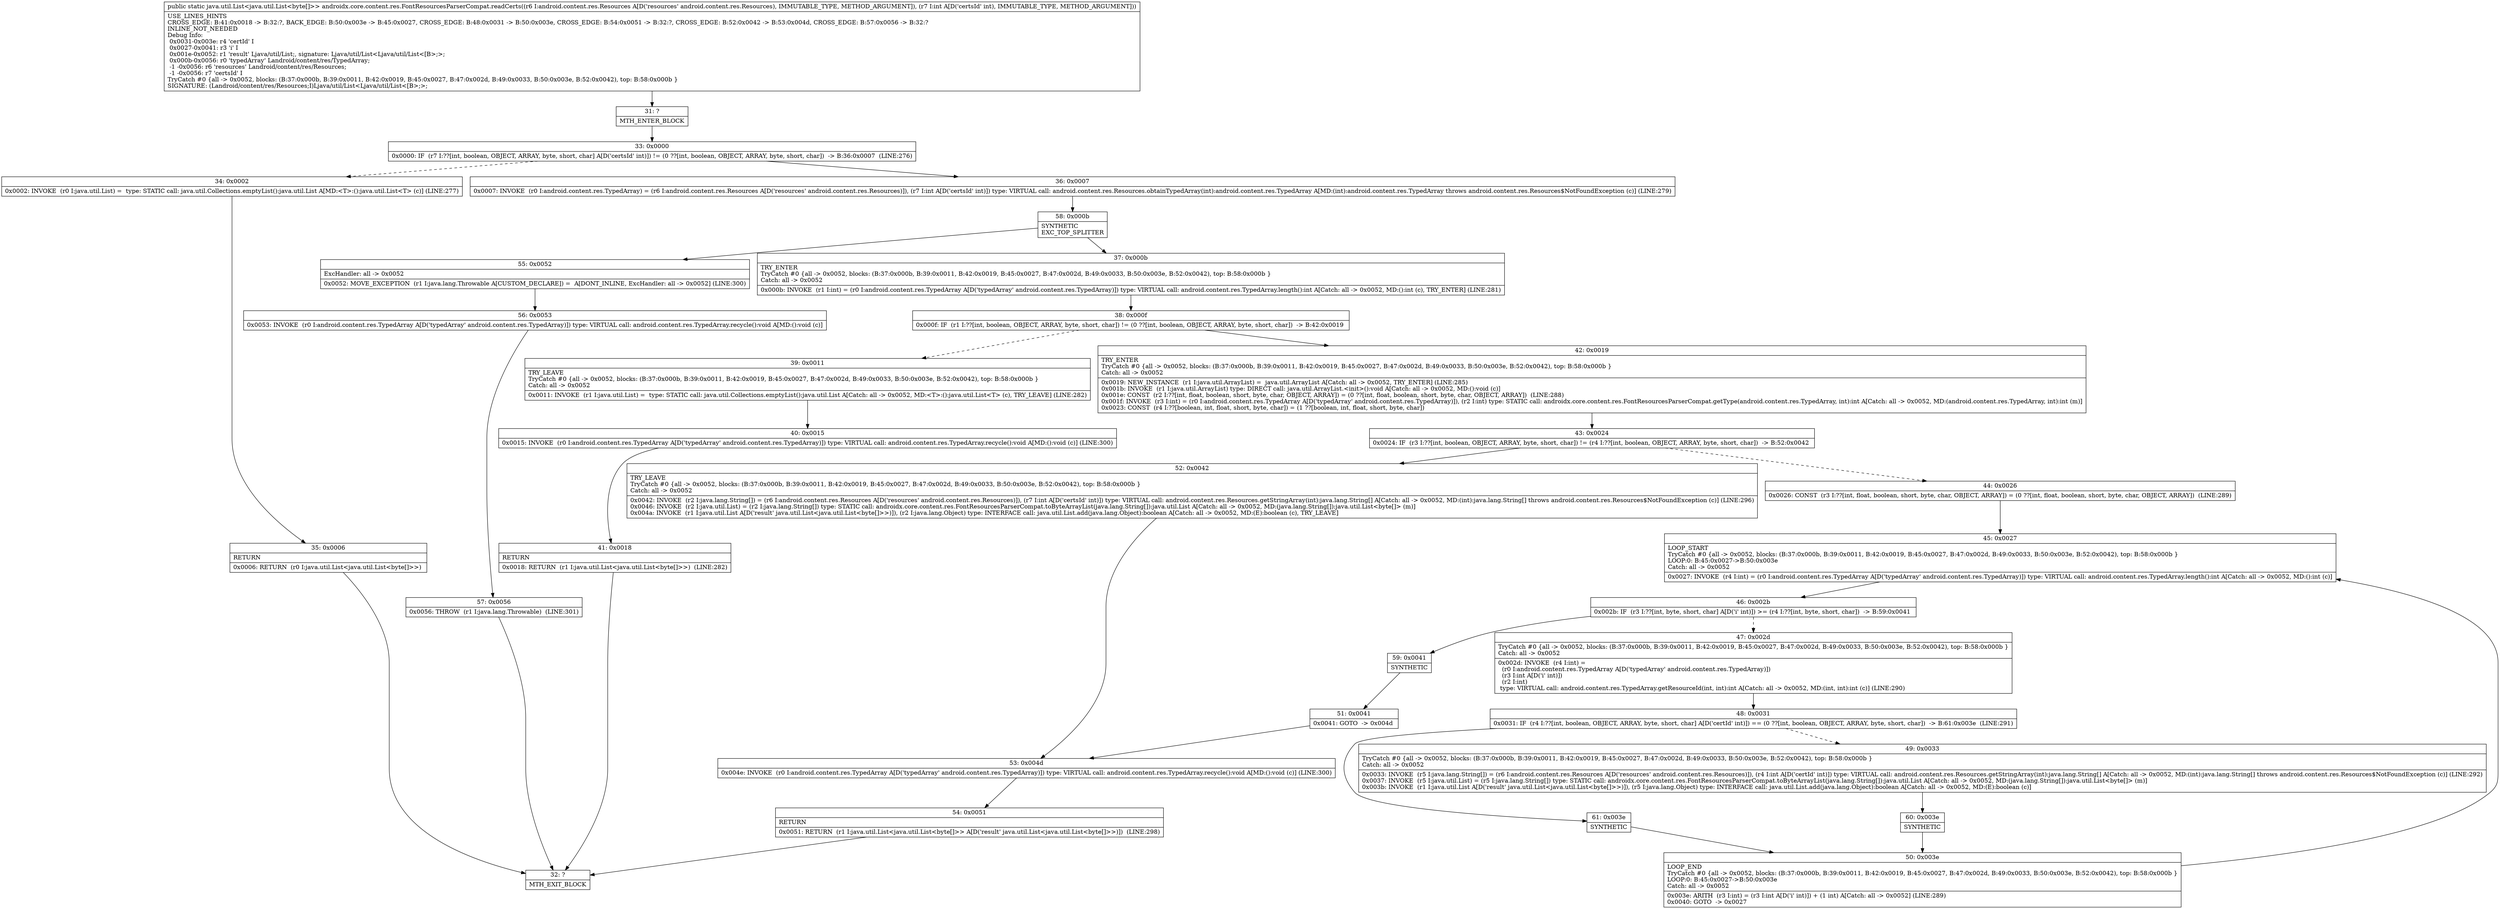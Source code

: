 digraph "CFG forandroidx.core.content.res.FontResourcesParserCompat.readCerts(Landroid\/content\/res\/Resources;I)Ljava\/util\/List;" {
Node_31 [shape=record,label="{31\:\ ?|MTH_ENTER_BLOCK\l}"];
Node_33 [shape=record,label="{33\:\ 0x0000|0x0000: IF  (r7 I:??[int, boolean, OBJECT, ARRAY, byte, short, char] A[D('certsId' int)]) != (0 ??[int, boolean, OBJECT, ARRAY, byte, short, char])  \-\> B:36:0x0007  (LINE:276)\l}"];
Node_34 [shape=record,label="{34\:\ 0x0002|0x0002: INVOKE  (r0 I:java.util.List) =  type: STATIC call: java.util.Collections.emptyList():java.util.List A[MD:\<T\>:():java.util.List\<T\> (c)] (LINE:277)\l}"];
Node_35 [shape=record,label="{35\:\ 0x0006|RETURN\l|0x0006: RETURN  (r0 I:java.util.List\<java.util.List\<byte[]\>\>) \l}"];
Node_32 [shape=record,label="{32\:\ ?|MTH_EXIT_BLOCK\l}"];
Node_36 [shape=record,label="{36\:\ 0x0007|0x0007: INVOKE  (r0 I:android.content.res.TypedArray) = (r6 I:android.content.res.Resources A[D('resources' android.content.res.Resources)]), (r7 I:int A[D('certsId' int)]) type: VIRTUAL call: android.content.res.Resources.obtainTypedArray(int):android.content.res.TypedArray A[MD:(int):android.content.res.TypedArray throws android.content.res.Resources$NotFoundException (c)] (LINE:279)\l}"];
Node_58 [shape=record,label="{58\:\ 0x000b|SYNTHETIC\lEXC_TOP_SPLITTER\l}"];
Node_37 [shape=record,label="{37\:\ 0x000b|TRY_ENTER\lTryCatch #0 \{all \-\> 0x0052, blocks: (B:37:0x000b, B:39:0x0011, B:42:0x0019, B:45:0x0027, B:47:0x002d, B:49:0x0033, B:50:0x003e, B:52:0x0042), top: B:58:0x000b \}\lCatch: all \-\> 0x0052\l|0x000b: INVOKE  (r1 I:int) = (r0 I:android.content.res.TypedArray A[D('typedArray' android.content.res.TypedArray)]) type: VIRTUAL call: android.content.res.TypedArray.length():int A[Catch: all \-\> 0x0052, MD:():int (c), TRY_ENTER] (LINE:281)\l}"];
Node_38 [shape=record,label="{38\:\ 0x000f|0x000f: IF  (r1 I:??[int, boolean, OBJECT, ARRAY, byte, short, char]) != (0 ??[int, boolean, OBJECT, ARRAY, byte, short, char])  \-\> B:42:0x0019 \l}"];
Node_39 [shape=record,label="{39\:\ 0x0011|TRY_LEAVE\lTryCatch #0 \{all \-\> 0x0052, blocks: (B:37:0x000b, B:39:0x0011, B:42:0x0019, B:45:0x0027, B:47:0x002d, B:49:0x0033, B:50:0x003e, B:52:0x0042), top: B:58:0x000b \}\lCatch: all \-\> 0x0052\l|0x0011: INVOKE  (r1 I:java.util.List) =  type: STATIC call: java.util.Collections.emptyList():java.util.List A[Catch: all \-\> 0x0052, MD:\<T\>:():java.util.List\<T\> (c), TRY_LEAVE] (LINE:282)\l}"];
Node_40 [shape=record,label="{40\:\ 0x0015|0x0015: INVOKE  (r0 I:android.content.res.TypedArray A[D('typedArray' android.content.res.TypedArray)]) type: VIRTUAL call: android.content.res.TypedArray.recycle():void A[MD:():void (c)] (LINE:300)\l}"];
Node_41 [shape=record,label="{41\:\ 0x0018|RETURN\l|0x0018: RETURN  (r1 I:java.util.List\<java.util.List\<byte[]\>\>)  (LINE:282)\l}"];
Node_42 [shape=record,label="{42\:\ 0x0019|TRY_ENTER\lTryCatch #0 \{all \-\> 0x0052, blocks: (B:37:0x000b, B:39:0x0011, B:42:0x0019, B:45:0x0027, B:47:0x002d, B:49:0x0033, B:50:0x003e, B:52:0x0042), top: B:58:0x000b \}\lCatch: all \-\> 0x0052\l|0x0019: NEW_INSTANCE  (r1 I:java.util.ArrayList) =  java.util.ArrayList A[Catch: all \-\> 0x0052, TRY_ENTER] (LINE:285)\l0x001b: INVOKE  (r1 I:java.util.ArrayList) type: DIRECT call: java.util.ArrayList.\<init\>():void A[Catch: all \-\> 0x0052, MD:():void (c)]\l0x001e: CONST  (r2 I:??[int, float, boolean, short, byte, char, OBJECT, ARRAY]) = (0 ??[int, float, boolean, short, byte, char, OBJECT, ARRAY])  (LINE:288)\l0x001f: INVOKE  (r3 I:int) = (r0 I:android.content.res.TypedArray A[D('typedArray' android.content.res.TypedArray)]), (r2 I:int) type: STATIC call: androidx.core.content.res.FontResourcesParserCompat.getType(android.content.res.TypedArray, int):int A[Catch: all \-\> 0x0052, MD:(android.content.res.TypedArray, int):int (m)]\l0x0023: CONST  (r4 I:??[boolean, int, float, short, byte, char]) = (1 ??[boolean, int, float, short, byte, char]) \l}"];
Node_43 [shape=record,label="{43\:\ 0x0024|0x0024: IF  (r3 I:??[int, boolean, OBJECT, ARRAY, byte, short, char]) != (r4 I:??[int, boolean, OBJECT, ARRAY, byte, short, char])  \-\> B:52:0x0042 \l}"];
Node_44 [shape=record,label="{44\:\ 0x0026|0x0026: CONST  (r3 I:??[int, float, boolean, short, byte, char, OBJECT, ARRAY]) = (0 ??[int, float, boolean, short, byte, char, OBJECT, ARRAY])  (LINE:289)\l}"];
Node_45 [shape=record,label="{45\:\ 0x0027|LOOP_START\lTryCatch #0 \{all \-\> 0x0052, blocks: (B:37:0x000b, B:39:0x0011, B:42:0x0019, B:45:0x0027, B:47:0x002d, B:49:0x0033, B:50:0x003e, B:52:0x0042), top: B:58:0x000b \}\lLOOP:0: B:45:0x0027\-\>B:50:0x003e\lCatch: all \-\> 0x0052\l|0x0027: INVOKE  (r4 I:int) = (r0 I:android.content.res.TypedArray A[D('typedArray' android.content.res.TypedArray)]) type: VIRTUAL call: android.content.res.TypedArray.length():int A[Catch: all \-\> 0x0052, MD:():int (c)]\l}"];
Node_46 [shape=record,label="{46\:\ 0x002b|0x002b: IF  (r3 I:??[int, byte, short, char] A[D('i' int)]) \>= (r4 I:??[int, byte, short, char])  \-\> B:59:0x0041 \l}"];
Node_47 [shape=record,label="{47\:\ 0x002d|TryCatch #0 \{all \-\> 0x0052, blocks: (B:37:0x000b, B:39:0x0011, B:42:0x0019, B:45:0x0027, B:47:0x002d, B:49:0x0033, B:50:0x003e, B:52:0x0042), top: B:58:0x000b \}\lCatch: all \-\> 0x0052\l|0x002d: INVOKE  (r4 I:int) = \l  (r0 I:android.content.res.TypedArray A[D('typedArray' android.content.res.TypedArray)])\l  (r3 I:int A[D('i' int)])\l  (r2 I:int)\l type: VIRTUAL call: android.content.res.TypedArray.getResourceId(int, int):int A[Catch: all \-\> 0x0052, MD:(int, int):int (c)] (LINE:290)\l}"];
Node_48 [shape=record,label="{48\:\ 0x0031|0x0031: IF  (r4 I:??[int, boolean, OBJECT, ARRAY, byte, short, char] A[D('certId' int)]) == (0 ??[int, boolean, OBJECT, ARRAY, byte, short, char])  \-\> B:61:0x003e  (LINE:291)\l}"];
Node_49 [shape=record,label="{49\:\ 0x0033|TryCatch #0 \{all \-\> 0x0052, blocks: (B:37:0x000b, B:39:0x0011, B:42:0x0019, B:45:0x0027, B:47:0x002d, B:49:0x0033, B:50:0x003e, B:52:0x0042), top: B:58:0x000b \}\lCatch: all \-\> 0x0052\l|0x0033: INVOKE  (r5 I:java.lang.String[]) = (r6 I:android.content.res.Resources A[D('resources' android.content.res.Resources)]), (r4 I:int A[D('certId' int)]) type: VIRTUAL call: android.content.res.Resources.getStringArray(int):java.lang.String[] A[Catch: all \-\> 0x0052, MD:(int):java.lang.String[] throws android.content.res.Resources$NotFoundException (c)] (LINE:292)\l0x0037: INVOKE  (r5 I:java.util.List) = (r5 I:java.lang.String[]) type: STATIC call: androidx.core.content.res.FontResourcesParserCompat.toByteArrayList(java.lang.String[]):java.util.List A[Catch: all \-\> 0x0052, MD:(java.lang.String[]):java.util.List\<byte[]\> (m)]\l0x003b: INVOKE  (r1 I:java.util.List A[D('result' java.util.List\<java.util.List\<byte[]\>\>)]), (r5 I:java.lang.Object) type: INTERFACE call: java.util.List.add(java.lang.Object):boolean A[Catch: all \-\> 0x0052, MD:(E):boolean (c)]\l}"];
Node_60 [shape=record,label="{60\:\ 0x003e|SYNTHETIC\l}"];
Node_50 [shape=record,label="{50\:\ 0x003e|LOOP_END\lTryCatch #0 \{all \-\> 0x0052, blocks: (B:37:0x000b, B:39:0x0011, B:42:0x0019, B:45:0x0027, B:47:0x002d, B:49:0x0033, B:50:0x003e, B:52:0x0042), top: B:58:0x000b \}\lLOOP:0: B:45:0x0027\-\>B:50:0x003e\lCatch: all \-\> 0x0052\l|0x003e: ARITH  (r3 I:int) = (r3 I:int A[D('i' int)]) + (1 int) A[Catch: all \-\> 0x0052] (LINE:289)\l0x0040: GOTO  \-\> 0x0027 \l}"];
Node_61 [shape=record,label="{61\:\ 0x003e|SYNTHETIC\l}"];
Node_59 [shape=record,label="{59\:\ 0x0041|SYNTHETIC\l}"];
Node_51 [shape=record,label="{51\:\ 0x0041|0x0041: GOTO  \-\> 0x004d \l}"];
Node_53 [shape=record,label="{53\:\ 0x004d|0x004e: INVOKE  (r0 I:android.content.res.TypedArray A[D('typedArray' android.content.res.TypedArray)]) type: VIRTUAL call: android.content.res.TypedArray.recycle():void A[MD:():void (c)] (LINE:300)\l}"];
Node_54 [shape=record,label="{54\:\ 0x0051|RETURN\l|0x0051: RETURN  (r1 I:java.util.List\<java.util.List\<byte[]\>\> A[D('result' java.util.List\<java.util.List\<byte[]\>\>)])  (LINE:298)\l}"];
Node_52 [shape=record,label="{52\:\ 0x0042|TRY_LEAVE\lTryCatch #0 \{all \-\> 0x0052, blocks: (B:37:0x000b, B:39:0x0011, B:42:0x0019, B:45:0x0027, B:47:0x002d, B:49:0x0033, B:50:0x003e, B:52:0x0042), top: B:58:0x000b \}\lCatch: all \-\> 0x0052\l|0x0042: INVOKE  (r2 I:java.lang.String[]) = (r6 I:android.content.res.Resources A[D('resources' android.content.res.Resources)]), (r7 I:int A[D('certsId' int)]) type: VIRTUAL call: android.content.res.Resources.getStringArray(int):java.lang.String[] A[Catch: all \-\> 0x0052, MD:(int):java.lang.String[] throws android.content.res.Resources$NotFoundException (c)] (LINE:296)\l0x0046: INVOKE  (r2 I:java.util.List) = (r2 I:java.lang.String[]) type: STATIC call: androidx.core.content.res.FontResourcesParserCompat.toByteArrayList(java.lang.String[]):java.util.List A[Catch: all \-\> 0x0052, MD:(java.lang.String[]):java.util.List\<byte[]\> (m)]\l0x004a: INVOKE  (r1 I:java.util.List A[D('result' java.util.List\<java.util.List\<byte[]\>\>)]), (r2 I:java.lang.Object) type: INTERFACE call: java.util.List.add(java.lang.Object):boolean A[Catch: all \-\> 0x0052, MD:(E):boolean (c), TRY_LEAVE]\l}"];
Node_55 [shape=record,label="{55\:\ 0x0052|ExcHandler: all \-\> 0x0052\l|0x0052: MOVE_EXCEPTION  (r1 I:java.lang.Throwable A[CUSTOM_DECLARE]) =  A[DONT_INLINE, ExcHandler: all \-\> 0x0052] (LINE:300)\l}"];
Node_56 [shape=record,label="{56\:\ 0x0053|0x0053: INVOKE  (r0 I:android.content.res.TypedArray A[D('typedArray' android.content.res.TypedArray)]) type: VIRTUAL call: android.content.res.TypedArray.recycle():void A[MD:():void (c)]\l}"];
Node_57 [shape=record,label="{57\:\ 0x0056|0x0056: THROW  (r1 I:java.lang.Throwable)  (LINE:301)\l}"];
MethodNode[shape=record,label="{public static java.util.List\<java.util.List\<byte[]\>\> androidx.core.content.res.FontResourcesParserCompat.readCerts((r6 I:android.content.res.Resources A[D('resources' android.content.res.Resources), IMMUTABLE_TYPE, METHOD_ARGUMENT]), (r7 I:int A[D('certsId' int), IMMUTABLE_TYPE, METHOD_ARGUMENT]))  | USE_LINES_HINTS\lCROSS_EDGE: B:41:0x0018 \-\> B:32:?, BACK_EDGE: B:50:0x003e \-\> B:45:0x0027, CROSS_EDGE: B:48:0x0031 \-\> B:50:0x003e, CROSS_EDGE: B:54:0x0051 \-\> B:32:?, CROSS_EDGE: B:52:0x0042 \-\> B:53:0x004d, CROSS_EDGE: B:57:0x0056 \-\> B:32:?\lINLINE_NOT_NEEDED\lDebug Info:\l  0x0031\-0x003e: r4 'certId' I\l  0x0027\-0x0041: r3 'i' I\l  0x001e\-0x0052: r1 'result' Ljava\/util\/List;, signature: Ljava\/util\/List\<Ljava\/util\/List\<[B\>;\>;\l  0x000b\-0x0056: r0 'typedArray' Landroid\/content\/res\/TypedArray;\l  \-1 \-0x0056: r6 'resources' Landroid\/content\/res\/Resources;\l  \-1 \-0x0056: r7 'certsId' I\lTryCatch #0 \{all \-\> 0x0052, blocks: (B:37:0x000b, B:39:0x0011, B:42:0x0019, B:45:0x0027, B:47:0x002d, B:49:0x0033, B:50:0x003e, B:52:0x0042), top: B:58:0x000b \}\lSIGNATURE: (Landroid\/content\/res\/Resources;I)Ljava\/util\/List\<Ljava\/util\/List\<[B\>;\>;\l}"];
MethodNode -> Node_31;Node_31 -> Node_33;
Node_33 -> Node_34[style=dashed];
Node_33 -> Node_36;
Node_34 -> Node_35;
Node_35 -> Node_32;
Node_36 -> Node_58;
Node_58 -> Node_37;
Node_58 -> Node_55;
Node_37 -> Node_38;
Node_38 -> Node_39[style=dashed];
Node_38 -> Node_42;
Node_39 -> Node_40;
Node_40 -> Node_41;
Node_41 -> Node_32;
Node_42 -> Node_43;
Node_43 -> Node_44[style=dashed];
Node_43 -> Node_52;
Node_44 -> Node_45;
Node_45 -> Node_46;
Node_46 -> Node_47[style=dashed];
Node_46 -> Node_59;
Node_47 -> Node_48;
Node_48 -> Node_49[style=dashed];
Node_48 -> Node_61;
Node_49 -> Node_60;
Node_60 -> Node_50;
Node_50 -> Node_45;
Node_61 -> Node_50;
Node_59 -> Node_51;
Node_51 -> Node_53;
Node_53 -> Node_54;
Node_54 -> Node_32;
Node_52 -> Node_53;
Node_55 -> Node_56;
Node_56 -> Node_57;
Node_57 -> Node_32;
}

